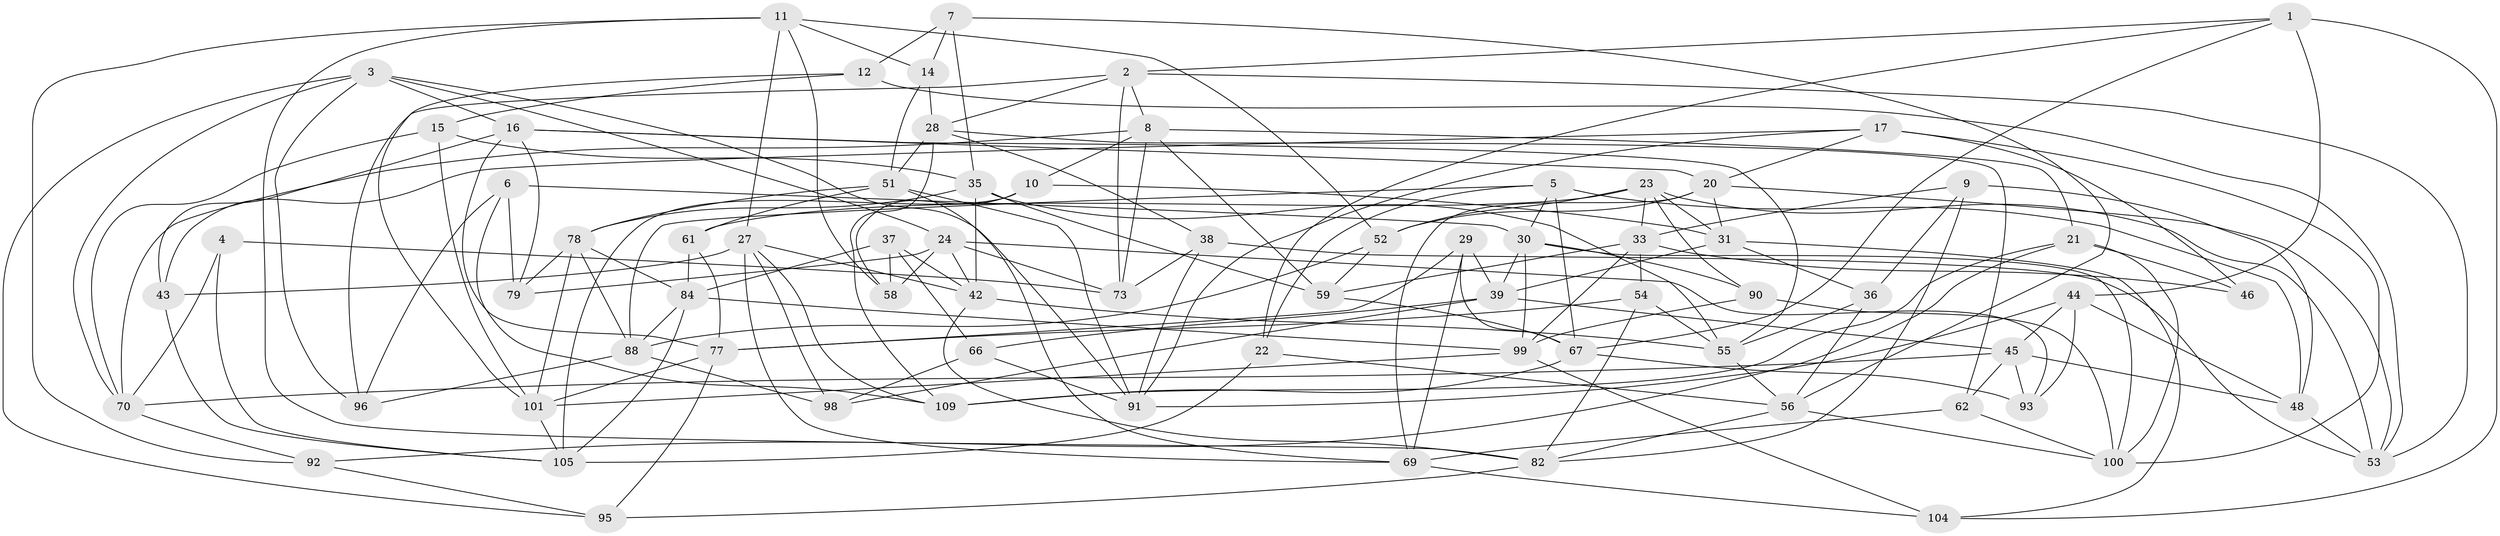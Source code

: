 // Generated by graph-tools (version 1.1) at 2025/24/03/03/25 07:24:28]
// undirected, 72 vertices, 182 edges
graph export_dot {
graph [start="1"]
  node [color=gray90,style=filled];
  1 [super="+19"];
  2 [super="+64"];
  3 [super="+25"];
  4;
  5 [super="+13"];
  6;
  7;
  8 [super="+18"];
  9;
  10;
  11 [super="+68"];
  12;
  14;
  15;
  16 [super="+103"];
  17 [super="+41"];
  20 [super="+57"];
  21 [super="+63"];
  22;
  23 [super="+26"];
  24 [super="+49"];
  27 [super="+34"];
  28 [super="+110"];
  29;
  30 [super="+65"];
  31 [super="+32"];
  33 [super="+40"];
  35 [super="+81"];
  36;
  37;
  38;
  39 [super="+47"];
  42 [super="+50"];
  43;
  44 [super="+76"];
  45 [super="+72"];
  46;
  48 [super="+106"];
  51 [super="+71"];
  52 [super="+60"];
  53 [super="+112"];
  54;
  55 [super="+74"];
  56 [super="+86"];
  58;
  59 [super="+94"];
  61;
  62;
  66;
  67 [super="+83"];
  69 [super="+102"];
  70 [super="+75"];
  73 [super="+107"];
  77 [super="+87"];
  78 [super="+80"];
  79;
  82 [super="+97"];
  84 [super="+85"];
  88 [super="+89"];
  90;
  91 [super="+111"];
  92;
  93;
  95;
  96;
  98;
  99 [super="+116"];
  100 [super="+115"];
  101 [super="+113"];
  104;
  105 [super="+108"];
  109 [super="+114"];
  1 -- 44 [weight=2];
  1 -- 22;
  1 -- 104;
  1 -- 2;
  1 -- 67;
  2 -- 96;
  2 -- 53;
  2 -- 73;
  2 -- 28;
  2 -- 8;
  3 -- 95;
  3 -- 70;
  3 -- 91;
  3 -- 16;
  3 -- 24;
  3 -- 96;
  4 -- 70;
  4 -- 73 [weight=2];
  4 -- 105;
  5 -- 88;
  5 -- 48 [weight=2];
  5 -- 67;
  5 -- 30;
  5 -- 22;
  6 -- 30;
  6 -- 96;
  6 -- 79;
  6 -- 109;
  7 -- 14;
  7 -- 12;
  7 -- 35;
  7 -- 56;
  8 -- 10;
  8 -- 21;
  8 -- 70;
  8 -- 73;
  8 -- 59;
  9 -- 82;
  9 -- 36;
  9 -- 48;
  9 -- 33;
  10 -- 105;
  10 -- 58;
  10 -- 31;
  11 -- 14;
  11 -- 82;
  11 -- 58;
  11 -- 52;
  11 -- 92;
  11 -- 27;
  12 -- 101;
  12 -- 15;
  12 -- 53;
  14 -- 28;
  14 -- 51;
  15 -- 70;
  15 -- 35;
  15 -- 101;
  16 -- 20;
  16 -- 79;
  16 -- 43;
  16 -- 77;
  16 -- 55;
  17 -- 46 [weight=2];
  17 -- 43;
  17 -- 20;
  17 -- 91;
  17 -- 100;
  20 -- 52;
  20 -- 69;
  20 -- 53;
  20 -- 31;
  21 -- 92;
  21 -- 46;
  21 -- 109 [weight=2];
  21 -- 100;
  22 -- 56;
  22 -- 105;
  23 -- 90;
  23 -- 31;
  23 -- 53;
  23 -- 33;
  23 -- 52;
  23 -- 61;
  24 -- 73;
  24 -- 58;
  24 -- 42;
  24 -- 93;
  24 -- 79;
  27 -- 42;
  27 -- 43;
  27 -- 109;
  27 -- 98;
  27 -- 69;
  28 -- 109;
  28 -- 62;
  28 -- 51;
  28 -- 38;
  29 -- 69;
  29 -- 39;
  29 -- 67;
  29 -- 77;
  30 -- 39;
  30 -- 90;
  30 -- 99;
  30 -- 100;
  31 -- 104;
  31 -- 36;
  31 -- 39;
  33 -- 59;
  33 -- 54;
  33 -- 99;
  33 -- 46;
  35 -- 42;
  35 -- 55;
  35 -- 59;
  35 -- 78;
  36 -- 55;
  36 -- 56;
  37 -- 66;
  37 -- 58;
  37 -- 84;
  37 -- 42;
  38 -- 73;
  38 -- 53;
  38 -- 91;
  39 -- 66;
  39 -- 45;
  39 -- 98;
  42 -- 55;
  42 -- 82;
  43 -- 105;
  44 -- 93;
  44 -- 48;
  44 -- 91;
  44 -- 45;
  45 -- 48;
  45 -- 93;
  45 -- 62;
  45 -- 70;
  48 -- 53;
  51 -- 91;
  51 -- 69;
  51 -- 78;
  51 -- 61;
  52 -- 88;
  52 -- 59 [weight=2];
  54 -- 82;
  54 -- 77;
  54 -- 55;
  55 -- 56;
  56 -- 100;
  56 -- 82;
  59 -- 67;
  61 -- 77;
  61 -- 84;
  62 -- 100;
  62 -- 69;
  66 -- 98;
  66 -- 91;
  67 -- 109;
  67 -- 93;
  69 -- 104;
  70 -- 92;
  77 -- 101;
  77 -- 95;
  78 -- 101;
  78 -- 84;
  78 -- 88;
  78 -- 79;
  82 -- 95;
  84 -- 99;
  84 -- 88;
  84 -- 105;
  88 -- 96;
  88 -- 98;
  90 -- 99;
  90 -- 100;
  92 -- 95;
  99 -- 104;
  99 -- 101;
  101 -- 105;
}
